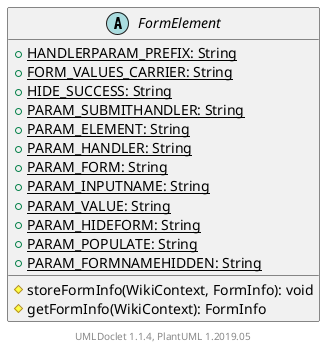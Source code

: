 @startuml

    abstract class FormElement [[FormElement.html]] {
        {static} +HANDLERPARAM_PREFIX: String
        {static} +FORM_VALUES_CARRIER: String
        {static} +HIDE_SUCCESS: String
        {static} +PARAM_SUBMITHANDLER: String
        {static} +PARAM_ELEMENT: String
        {static} +PARAM_HANDLER: String
        {static} +PARAM_FORM: String
        {static} +PARAM_INPUTNAME: String
        {static} +PARAM_VALUE: String
        {static} +PARAM_HIDEFORM: String
        {static} +PARAM_POPULATE: String
        {static} +PARAM_FORMNAMEHIDDEN: String
        #storeFormInfo(WikiContext, FormInfo): void
        #getFormInfo(WikiContext): FormInfo
    }


    center footer UMLDoclet 1.1.4, PlantUML 1.2019.05
@enduml
